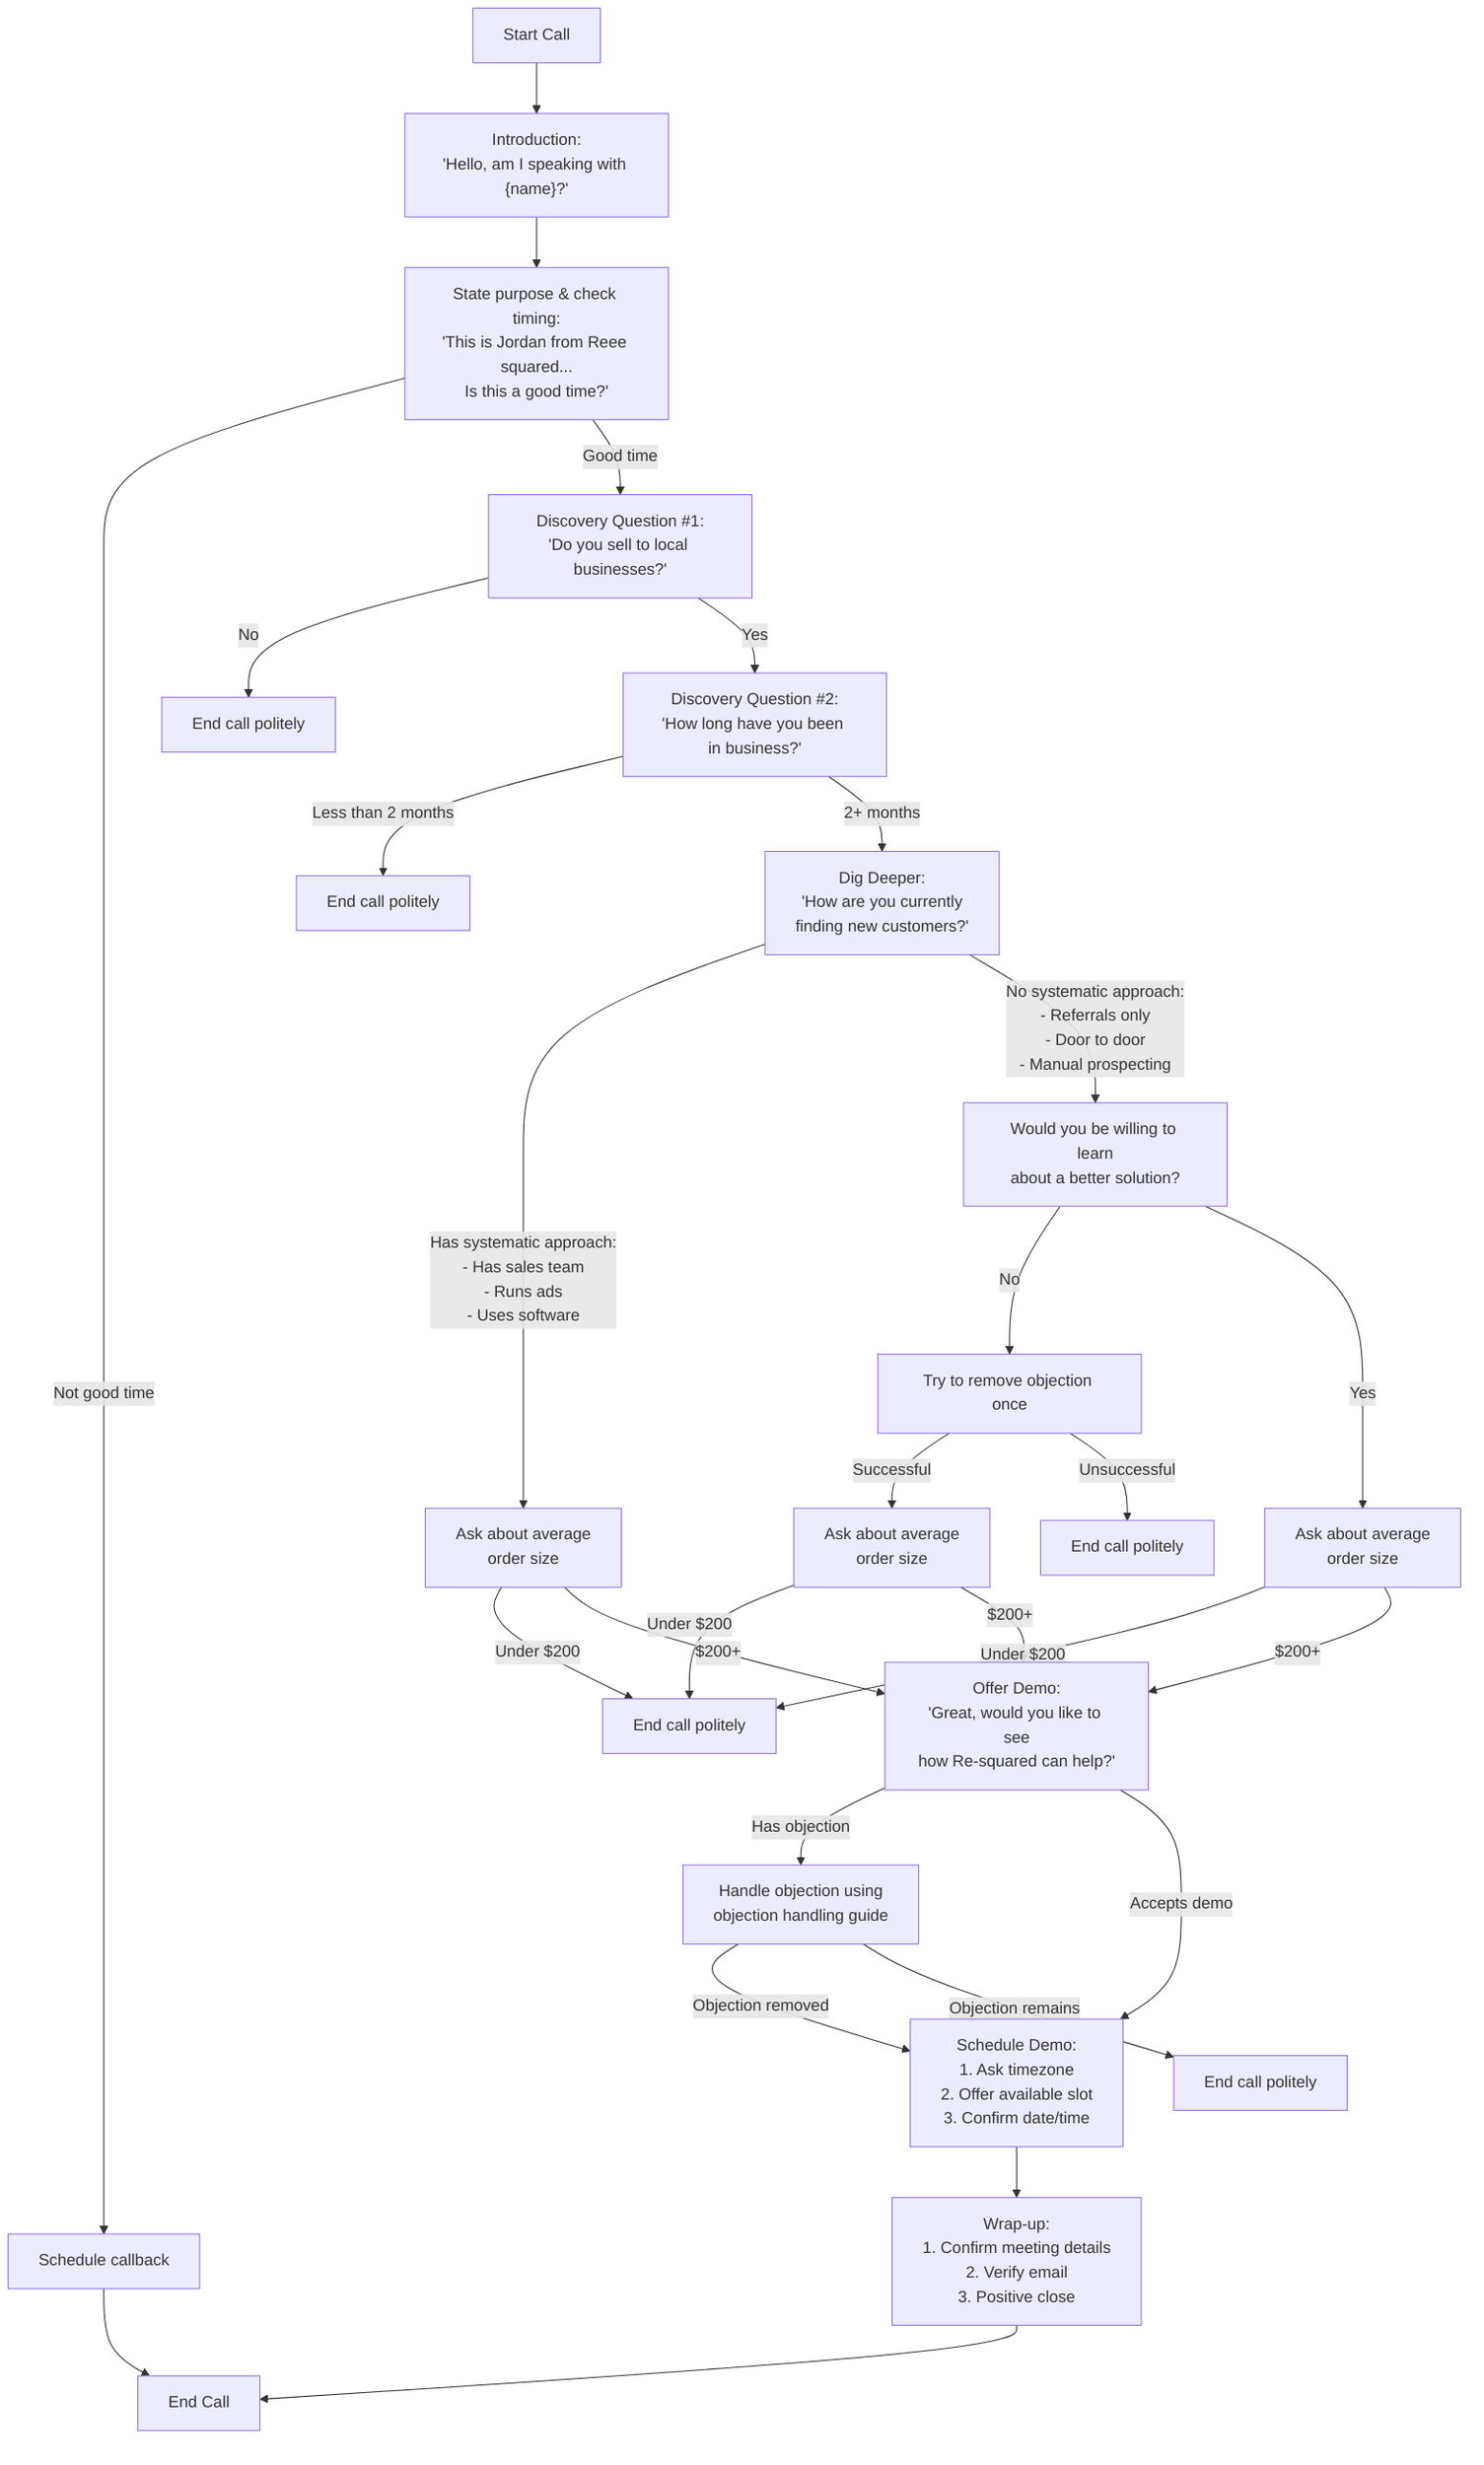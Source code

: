 flowchart TD
    Start[Start Call] --> Intro["Introduction:<br>'Hello, am I speaking with {name}?'"]
    
    Intro --> Purpose["State purpose & check timing:<br>'This is Jordan from Reee squared...<br>Is this a good time?'"]
    
    Purpose --> |"Not good time"| Reschedule["Schedule callback"]
    Reschedule --> End[End Call]
    
    Purpose --> |"Good time"| Discovery["Discovery Question #1:<br>'Do you sell to local businesses?'"]
    
    Discovery --> |"No"| EndPolite1["End call politely"]
    Discovery --> |"Yes"| TimeInBiz["Discovery Question #2:<br>'How long have you been in business?'"]
    
    TimeInBiz --> |"Less than 2 months"| EndPolite2["End call politely"]
    TimeInBiz --> |"2+ months"| DigDeeper["Dig Deeper:<br>'How are you currently<br>finding new customers?'"]
    
    DigDeeper --> |"Has systematic approach:<br>- Has sales team<br>- Runs ads<br>- Uses software"| OrderSize1["Ask about average<br>order size"]
    DigDeeper --> |"No systematic approach:<br>- Referrals only<br>- Door to door<br>- Manual prospecting"| Willingness["Would you be willing to learn<br>about a better solution?"]
    
    Willingness --> |"No"| TryObjection["Try to remove objection once"]
    Willingness --> |"Yes"| OrderSize2["Ask about average<br>order size"]
    
    TryObjection --> |"Successful"| OrderSize3["Ask about average<br>order size"]
    TryObjection --> |"Unsuccessful"| EndPolite3["End call politely"]
    
    OrderSize1 & OrderSize2 & OrderSize3 --> |"Under $200"| EndPolite4["End call politely"]
    OrderSize1 & OrderSize2 & OrderSize3 --> |"$200+"| DemoPitch["Offer Demo:<br>'Great, would you like to see<br>how Re-squared can help?'"]
    
    DemoPitch --> |"Has objection"| HandleObj["Handle objection using<br>objection handling guide"]
    HandleObj --> |"Objection removed"| Schedule["Schedule Demo"]
    HandleObj --> |"Objection remains"| EndPolite5["End call politely"]
    
    DemoPitch --> |"Accepts demo"| Schedule["Schedule Demo:<br>1. Ask timezone<br>2. Offer available slot<br>3. Confirm date/time"]
    
    Schedule --> Wrap["Wrap-up:<br>1. Confirm meeting details<br>2. Verify email<br>3. Positive close"]
    Wrap --> End